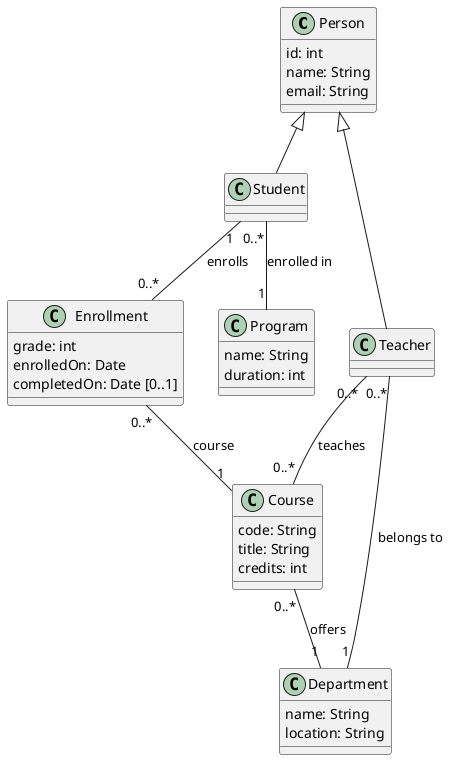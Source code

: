 @startuml

class Person {
  id: int
  name: String
  email: String
}

class Student { }

class Teacher { }

class Course {
  code: String
  title: String
  credits: int
}

class Enrollment {
  grade: int
  enrolledOn: Date
  completedOn: Date [0..1]
}

class Department {
  name: String
  location: String
}

class Program {
  name: String
  duration: int
}

Person <|-- Student
Person <|-- Teacher

Student "1" -- "0..*" Enrollment : enrolls
Enrollment "0..*" -- "1" Course : course

Teacher "0..*" -- "0..*" Course : teaches
Teacher "0..*" -- "1" Department : belongs to

Course "0..*" -- "1" Department : offers
Student "0..*" -- "1" Program : enrolled in

@enduml
